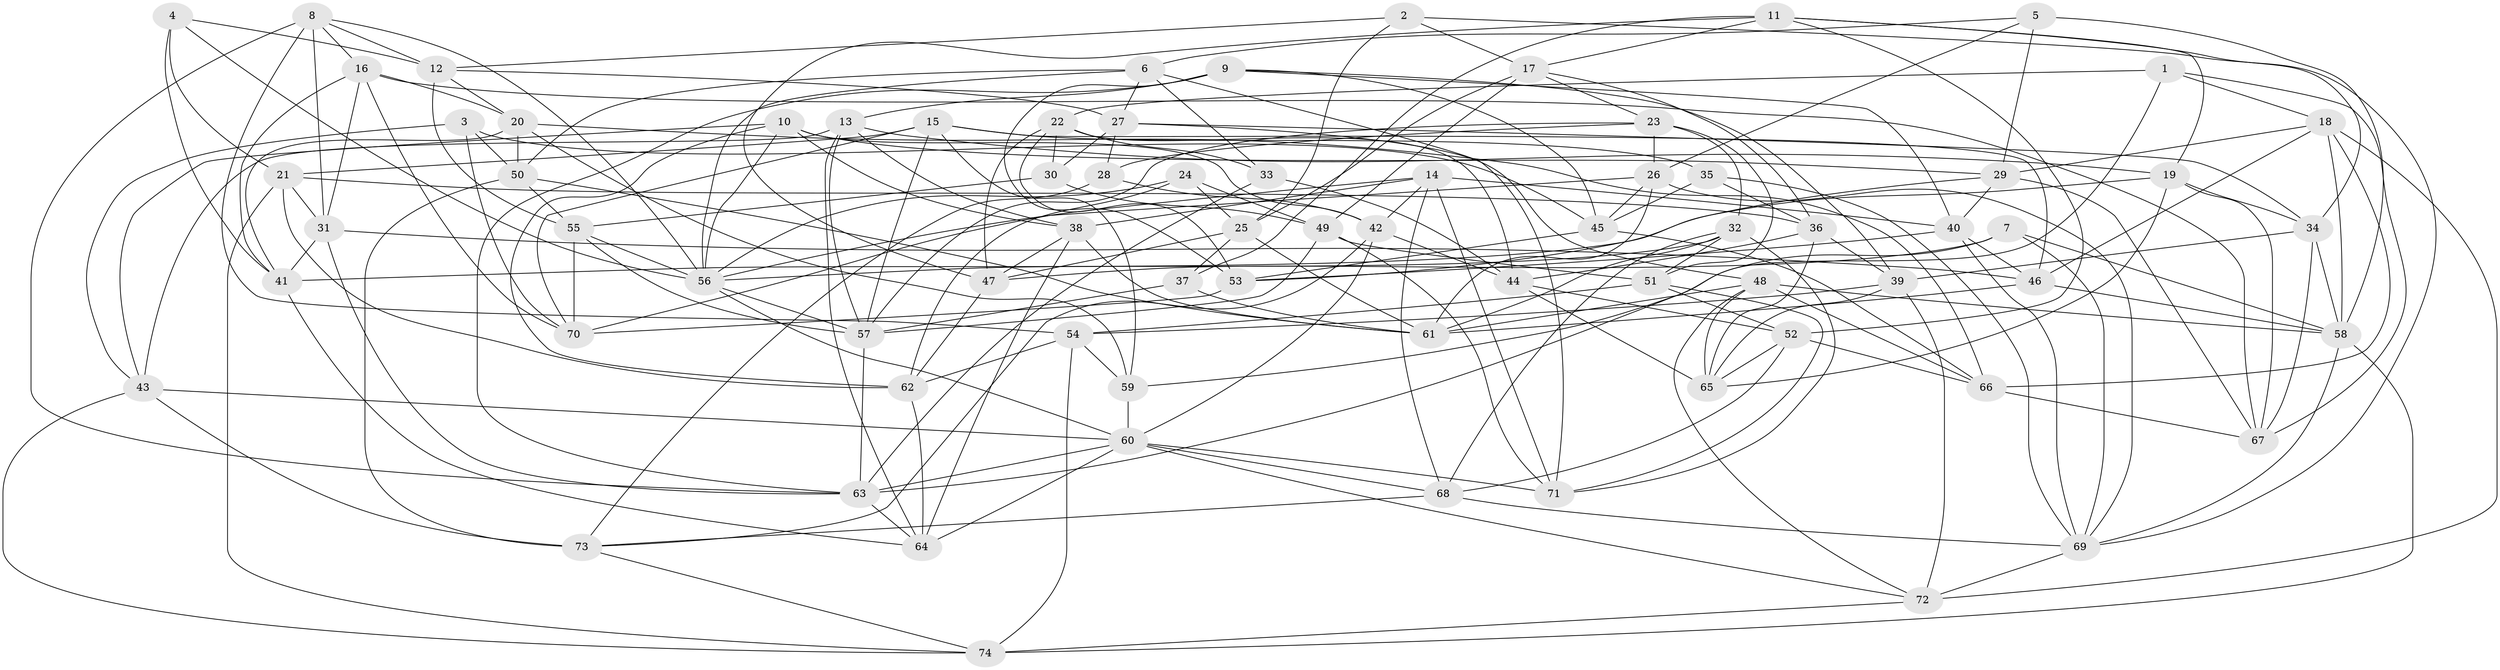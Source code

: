 // original degree distribution, {4: 1.0}
// Generated by graph-tools (version 1.1) at 2025/50/03/09/25 03:50:54]
// undirected, 74 vertices, 218 edges
graph export_dot {
graph [start="1"]
  node [color=gray90,style=filled];
  1;
  2;
  3;
  4;
  5;
  6;
  7;
  8;
  9;
  10;
  11;
  12;
  13;
  14;
  15;
  16;
  17;
  18;
  19;
  20;
  21;
  22;
  23;
  24;
  25;
  26;
  27;
  28;
  29;
  30;
  31;
  32;
  33;
  34;
  35;
  36;
  37;
  38;
  39;
  40;
  41;
  42;
  43;
  44;
  45;
  46;
  47;
  48;
  49;
  50;
  51;
  52;
  53;
  54;
  55;
  56;
  57;
  58;
  59;
  60;
  61;
  62;
  63;
  64;
  65;
  66;
  67;
  68;
  69;
  70;
  71;
  72;
  73;
  74;
  1 -- 18 [weight=1.0];
  1 -- 22 [weight=1.0];
  1 -- 59 [weight=1.0];
  1 -- 67 [weight=1.0];
  2 -- 12 [weight=1.0];
  2 -- 17 [weight=1.0];
  2 -- 25 [weight=1.0];
  2 -- 69 [weight=1.0];
  3 -- 43 [weight=1.0];
  3 -- 45 [weight=1.0];
  3 -- 50 [weight=1.0];
  3 -- 70 [weight=1.0];
  4 -- 12 [weight=1.0];
  4 -- 21 [weight=1.0];
  4 -- 41 [weight=1.0];
  4 -- 56 [weight=1.0];
  5 -- 6 [weight=1.0];
  5 -- 26 [weight=1.0];
  5 -- 29 [weight=1.0];
  5 -- 58 [weight=1.0];
  6 -- 27 [weight=1.0];
  6 -- 33 [weight=1.0];
  6 -- 50 [weight=1.0];
  6 -- 56 [weight=1.0];
  6 -- 71 [weight=1.0];
  7 -- 47 [weight=1.0];
  7 -- 58 [weight=1.0];
  7 -- 63 [weight=1.0];
  7 -- 69 [weight=1.0];
  8 -- 12 [weight=1.0];
  8 -- 16 [weight=1.0];
  8 -- 31 [weight=1.0];
  8 -- 54 [weight=1.0];
  8 -- 56 [weight=1.0];
  8 -- 63 [weight=1.0];
  9 -- 13 [weight=1.0];
  9 -- 39 [weight=1.0];
  9 -- 40 [weight=1.0];
  9 -- 45 [weight=1.0];
  9 -- 53 [weight=1.0];
  9 -- 63 [weight=1.0];
  10 -- 29 [weight=1.0];
  10 -- 38 [weight=1.0];
  10 -- 42 [weight=1.0];
  10 -- 43 [weight=1.0];
  10 -- 56 [weight=1.0];
  10 -- 62 [weight=1.0];
  11 -- 17 [weight=1.0];
  11 -- 19 [weight=1.0];
  11 -- 34 [weight=1.0];
  11 -- 37 [weight=1.0];
  11 -- 47 [weight=1.0];
  11 -- 52 [weight=1.0];
  12 -- 20 [weight=1.0];
  12 -- 27 [weight=1.0];
  12 -- 55 [weight=1.0];
  13 -- 19 [weight=1.0];
  13 -- 38 [weight=1.0];
  13 -- 43 [weight=1.0];
  13 -- 57 [weight=1.0];
  13 -- 64 [weight=1.0];
  14 -- 38 [weight=1.0];
  14 -- 40 [weight=1.0];
  14 -- 42 [weight=1.0];
  14 -- 68 [weight=1.0];
  14 -- 70 [weight=1.0];
  14 -- 71 [weight=1.0];
  15 -- 21 [weight=1.0];
  15 -- 35 [weight=1.0];
  15 -- 46 [weight=1.0];
  15 -- 57 [weight=1.0];
  15 -- 59 [weight=1.0];
  15 -- 70 [weight=1.0];
  16 -- 20 [weight=1.0];
  16 -- 31 [weight=1.0];
  16 -- 41 [weight=1.0];
  16 -- 67 [weight=1.0];
  16 -- 70 [weight=1.0];
  17 -- 23 [weight=1.0];
  17 -- 25 [weight=1.0];
  17 -- 36 [weight=1.0];
  17 -- 49 [weight=1.0];
  18 -- 29 [weight=1.0];
  18 -- 46 [weight=1.0];
  18 -- 58 [weight=1.0];
  18 -- 66 [weight=1.0];
  18 -- 72 [weight=1.0];
  19 -- 34 [weight=1.0];
  19 -- 41 [weight=1.0];
  19 -- 65 [weight=1.0];
  19 -- 67 [weight=1.0];
  20 -- 41 [weight=1.0];
  20 -- 50 [weight=1.0];
  20 -- 59 [weight=1.0];
  20 -- 66 [weight=1.0];
  21 -- 31 [weight=1.0];
  21 -- 36 [weight=1.0];
  21 -- 62 [weight=1.0];
  21 -- 74 [weight=1.0];
  22 -- 30 [weight=1.0];
  22 -- 33 [weight=1.0];
  22 -- 44 [weight=1.0];
  22 -- 47 [weight=1.0];
  22 -- 53 [weight=1.0];
  23 -- 26 [weight=1.0];
  23 -- 28 [weight=1.0];
  23 -- 32 [weight=1.0];
  23 -- 51 [weight=1.0];
  23 -- 57 [weight=1.0];
  24 -- 25 [weight=1.0];
  24 -- 49 [weight=1.0];
  24 -- 56 [weight=1.0];
  24 -- 62 [weight=1.0];
  25 -- 37 [weight=1.0];
  25 -- 47 [weight=1.0];
  25 -- 61 [weight=1.0];
  26 -- 45 [weight=1.0];
  26 -- 56 [weight=1.0];
  26 -- 61 [weight=1.0];
  26 -- 69 [weight=1.0];
  27 -- 28 [weight=1.0];
  27 -- 30 [weight=1.0];
  27 -- 34 [weight=1.0];
  27 -- 48 [weight=1.0];
  28 -- 42 [weight=1.0];
  28 -- 73 [weight=1.0];
  29 -- 40 [weight=1.0];
  29 -- 53 [weight=1.0];
  29 -- 67 [weight=1.0];
  30 -- 49 [weight=1.0];
  30 -- 55 [weight=1.0];
  31 -- 41 [weight=1.0];
  31 -- 46 [weight=1.0];
  31 -- 63 [weight=1.0];
  32 -- 51 [weight=1.0];
  32 -- 56 [weight=1.0];
  32 -- 61 [weight=1.0];
  32 -- 68 [weight=1.0];
  32 -- 71 [weight=1.0];
  33 -- 44 [weight=1.0];
  33 -- 63 [weight=1.0];
  34 -- 39 [weight=1.0];
  34 -- 58 [weight=1.0];
  34 -- 67 [weight=1.0];
  35 -- 36 [weight=1.0];
  35 -- 45 [weight=1.0];
  35 -- 69 [weight=1.0];
  36 -- 39 [weight=1.0];
  36 -- 44 [weight=1.0];
  36 -- 65 [weight=1.0];
  37 -- 57 [weight=1.0];
  37 -- 61 [weight=1.0];
  38 -- 47 [weight=1.0];
  38 -- 61 [weight=1.0];
  38 -- 64 [weight=1.0];
  39 -- 54 [weight=1.0];
  39 -- 65 [weight=1.0];
  39 -- 72 [weight=1.0];
  40 -- 46 [weight=1.0];
  40 -- 53 [weight=1.0];
  40 -- 69 [weight=1.0];
  41 -- 64 [weight=1.0];
  42 -- 44 [weight=1.0];
  42 -- 60 [weight=1.0];
  42 -- 73 [weight=1.0];
  43 -- 60 [weight=1.0];
  43 -- 73 [weight=1.0];
  43 -- 74 [weight=1.0];
  44 -- 52 [weight=1.0];
  44 -- 65 [weight=1.0];
  45 -- 53 [weight=1.0];
  45 -- 66 [weight=1.0];
  46 -- 58 [weight=1.0];
  46 -- 61 [weight=1.0];
  47 -- 62 [weight=1.0];
  48 -- 58 [weight=1.0];
  48 -- 61 [weight=1.0];
  48 -- 65 [weight=1.0];
  48 -- 66 [weight=1.0];
  48 -- 72 [weight=1.0];
  49 -- 51 [weight=1.0];
  49 -- 57 [weight=1.0];
  49 -- 71 [weight=1.0];
  50 -- 55 [weight=1.0];
  50 -- 61 [weight=1.0];
  50 -- 73 [weight=1.0];
  51 -- 52 [weight=1.0];
  51 -- 54 [weight=1.0];
  51 -- 71 [weight=1.0];
  52 -- 65 [weight=1.0];
  52 -- 66 [weight=1.0];
  52 -- 68 [weight=1.0];
  53 -- 70 [weight=1.0];
  54 -- 59 [weight=1.0];
  54 -- 62 [weight=1.0];
  54 -- 74 [weight=1.0];
  55 -- 56 [weight=1.0];
  55 -- 57 [weight=1.0];
  55 -- 70 [weight=1.0];
  56 -- 57 [weight=1.0];
  56 -- 60 [weight=1.0];
  57 -- 63 [weight=1.0];
  58 -- 69 [weight=1.0];
  58 -- 74 [weight=1.0];
  59 -- 60 [weight=2.0];
  60 -- 63 [weight=1.0];
  60 -- 64 [weight=1.0];
  60 -- 68 [weight=1.0];
  60 -- 71 [weight=1.0];
  60 -- 72 [weight=1.0];
  62 -- 64 [weight=1.0];
  63 -- 64 [weight=1.0];
  66 -- 67 [weight=1.0];
  68 -- 69 [weight=1.0];
  68 -- 73 [weight=1.0];
  69 -- 72 [weight=1.0];
  72 -- 74 [weight=1.0];
  73 -- 74 [weight=1.0];
}
